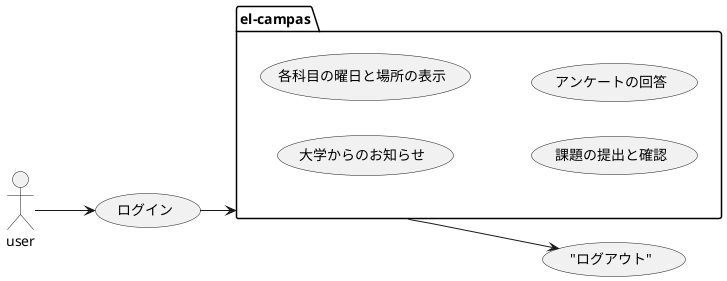 @startuml
left to right direction
package "el-campas"{
    usecase "大学からのお知らせ" as f1
    usecase "各科目の曜日と場所の表示" as f2
    usecase "課題の提出と確認" as f3
    usecase "アンケートの回答" as f4 
}
:user: --> (ログイン)
ログイン --> (el-campas)
"el-campas" -->("ログアウト") 
@endful